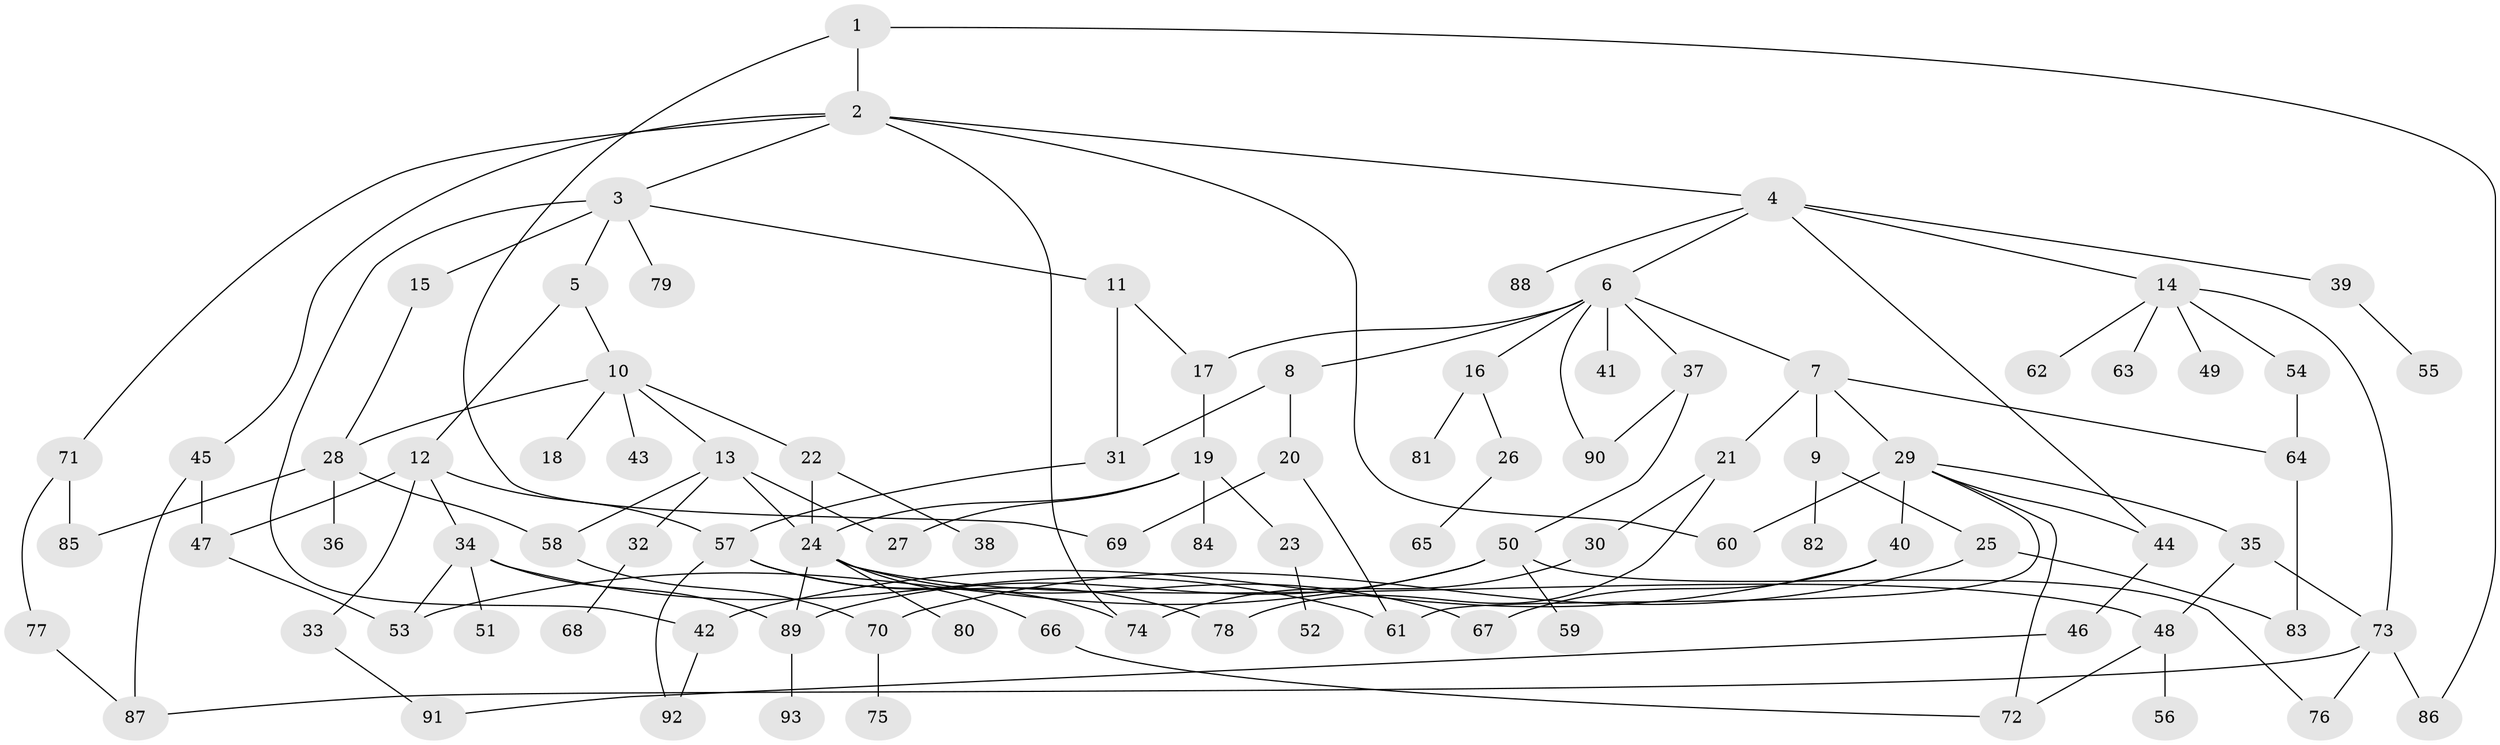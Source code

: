 // coarse degree distribution, {5: 0.10869565217391304, 2: 0.2826086956521739, 1: 0.41304347826086957, 4: 0.06521739130434782, 8: 0.043478260869565216, 14: 0.021739130434782608, 3: 0.043478260869565216, 6: 0.021739130434782608}
// Generated by graph-tools (version 1.1) at 2025/45/03/04/25 21:45:30]
// undirected, 93 vertices, 130 edges
graph export_dot {
graph [start="1"]
  node [color=gray90,style=filled];
  1;
  2;
  3;
  4;
  5;
  6;
  7;
  8;
  9;
  10;
  11;
  12;
  13;
  14;
  15;
  16;
  17;
  18;
  19;
  20;
  21;
  22;
  23;
  24;
  25;
  26;
  27;
  28;
  29;
  30;
  31;
  32;
  33;
  34;
  35;
  36;
  37;
  38;
  39;
  40;
  41;
  42;
  43;
  44;
  45;
  46;
  47;
  48;
  49;
  50;
  51;
  52;
  53;
  54;
  55;
  56;
  57;
  58;
  59;
  60;
  61;
  62;
  63;
  64;
  65;
  66;
  67;
  68;
  69;
  70;
  71;
  72;
  73;
  74;
  75;
  76;
  77;
  78;
  79;
  80;
  81;
  82;
  83;
  84;
  85;
  86;
  87;
  88;
  89;
  90;
  91;
  92;
  93;
  1 -- 2;
  1 -- 69;
  1 -- 86;
  2 -- 3;
  2 -- 4;
  2 -- 45;
  2 -- 60;
  2 -- 71;
  2 -- 74;
  3 -- 5;
  3 -- 11;
  3 -- 15;
  3 -- 42;
  3 -- 79;
  4 -- 6;
  4 -- 14;
  4 -- 39;
  4 -- 44;
  4 -- 88;
  5 -- 10;
  5 -- 12;
  6 -- 7;
  6 -- 8;
  6 -- 16;
  6 -- 17;
  6 -- 37;
  6 -- 41;
  6 -- 90;
  7 -- 9;
  7 -- 21;
  7 -- 29;
  7 -- 64;
  8 -- 20;
  8 -- 31;
  9 -- 25;
  9 -- 82;
  10 -- 13;
  10 -- 18;
  10 -- 22;
  10 -- 28;
  10 -- 43;
  11 -- 17;
  11 -- 31;
  12 -- 33;
  12 -- 34;
  12 -- 47;
  12 -- 57;
  13 -- 24;
  13 -- 32;
  13 -- 58;
  13 -- 27;
  14 -- 49;
  14 -- 54;
  14 -- 62;
  14 -- 63;
  14 -- 73;
  15 -- 28;
  16 -- 26;
  16 -- 81;
  17 -- 19;
  19 -- 23;
  19 -- 27;
  19 -- 84;
  19 -- 24;
  20 -- 69;
  20 -- 61;
  21 -- 30;
  21 -- 78;
  22 -- 38;
  22 -- 24;
  23 -- 52;
  24 -- 48;
  24 -- 66;
  24 -- 67;
  24 -- 80;
  24 -- 89;
  25 -- 70;
  25 -- 83;
  26 -- 65;
  28 -- 36;
  28 -- 58;
  28 -- 85;
  29 -- 35;
  29 -- 40;
  29 -- 44;
  29 -- 61;
  29 -- 72;
  29 -- 60;
  30 -- 74;
  31 -- 57;
  32 -- 68;
  33 -- 91;
  34 -- 51;
  34 -- 53;
  34 -- 61;
  34 -- 89;
  35 -- 73;
  35 -- 48;
  37 -- 50;
  37 -- 90;
  39 -- 55;
  40 -- 42;
  40 -- 67;
  42 -- 92;
  44 -- 46;
  45 -- 87;
  45 -- 47;
  46 -- 91;
  47 -- 53;
  48 -- 56;
  48 -- 72;
  50 -- 59;
  50 -- 76;
  50 -- 53;
  50 -- 89;
  54 -- 64;
  57 -- 74;
  57 -- 78;
  57 -- 92;
  58 -- 70;
  64 -- 83;
  66 -- 72;
  70 -- 75;
  71 -- 77;
  71 -- 85;
  73 -- 86;
  73 -- 87;
  73 -- 76;
  77 -- 87;
  89 -- 93;
}
